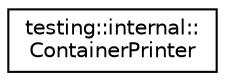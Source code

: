 digraph "Graphical Class Hierarchy"
{
 // INTERACTIVE_SVG=YES
 // LATEX_PDF_SIZE
  edge [fontname="Helvetica",fontsize="10",labelfontname="Helvetica",labelfontsize="10"];
  node [fontname="Helvetica",fontsize="10",shape=record];
  rankdir="LR";
  Node0 [label="testing::internal::\lContainerPrinter",height=0.2,width=0.4,color="black", fillcolor="white", style="filled",URL="$d0/d30/structtesting_1_1internal_1_1_container_printer.html",tooltip=" "];
}
